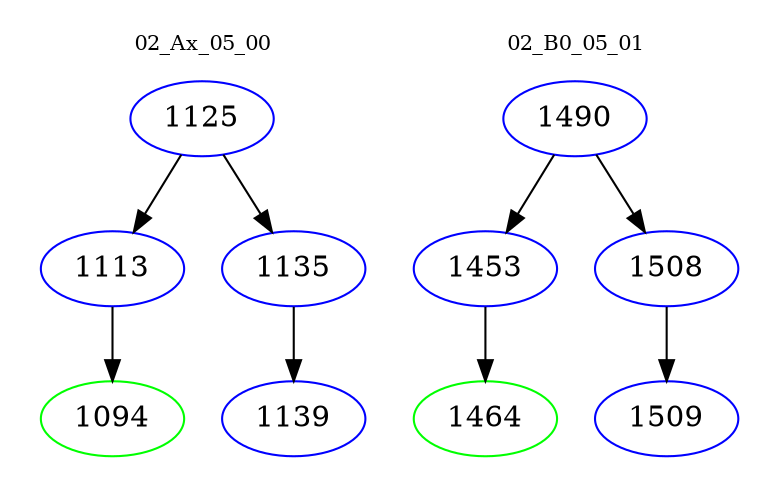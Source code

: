 digraph{
subgraph cluster_0 {
color = white
label = "02_Ax_05_00";
fontsize=10;
T0_1125 [label="1125", color="blue"]
T0_1125 -> T0_1113 [color="black"]
T0_1113 [label="1113", color="blue"]
T0_1113 -> T0_1094 [color="black"]
T0_1094 [label="1094", color="green"]
T0_1125 -> T0_1135 [color="black"]
T0_1135 [label="1135", color="blue"]
T0_1135 -> T0_1139 [color="black"]
T0_1139 [label="1139", color="blue"]
}
subgraph cluster_1 {
color = white
label = "02_B0_05_01";
fontsize=10;
T1_1490 [label="1490", color="blue"]
T1_1490 -> T1_1453 [color="black"]
T1_1453 [label="1453", color="blue"]
T1_1453 -> T1_1464 [color="black"]
T1_1464 [label="1464", color="green"]
T1_1490 -> T1_1508 [color="black"]
T1_1508 [label="1508", color="blue"]
T1_1508 -> T1_1509 [color="black"]
T1_1509 [label="1509", color="blue"]
}
}
